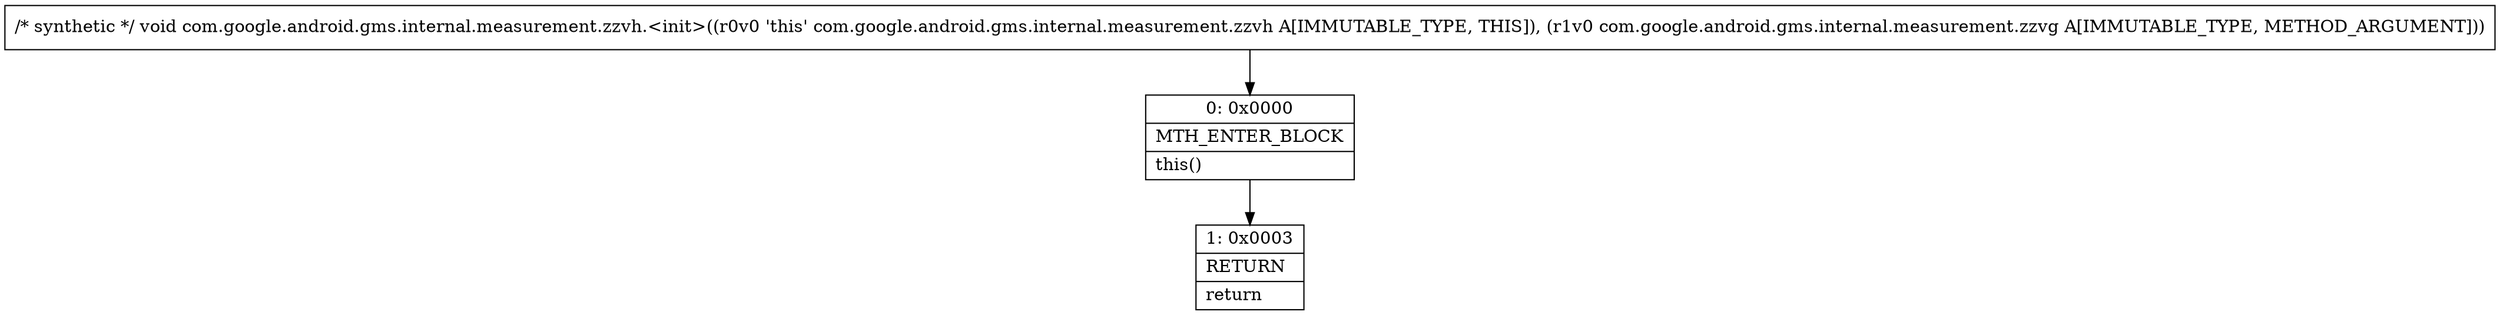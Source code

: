 digraph "CFG forcom.google.android.gms.internal.measurement.zzvh.\<init\>(Lcom\/google\/android\/gms\/internal\/measurement\/zzvg;)V" {
Node_0 [shape=record,label="{0\:\ 0x0000|MTH_ENTER_BLOCK\l|this()\l}"];
Node_1 [shape=record,label="{1\:\ 0x0003|RETURN\l|return\l}"];
MethodNode[shape=record,label="{\/* synthetic *\/ void com.google.android.gms.internal.measurement.zzvh.\<init\>((r0v0 'this' com.google.android.gms.internal.measurement.zzvh A[IMMUTABLE_TYPE, THIS]), (r1v0 com.google.android.gms.internal.measurement.zzvg A[IMMUTABLE_TYPE, METHOD_ARGUMENT])) }"];
MethodNode -> Node_0;
Node_0 -> Node_1;
}

